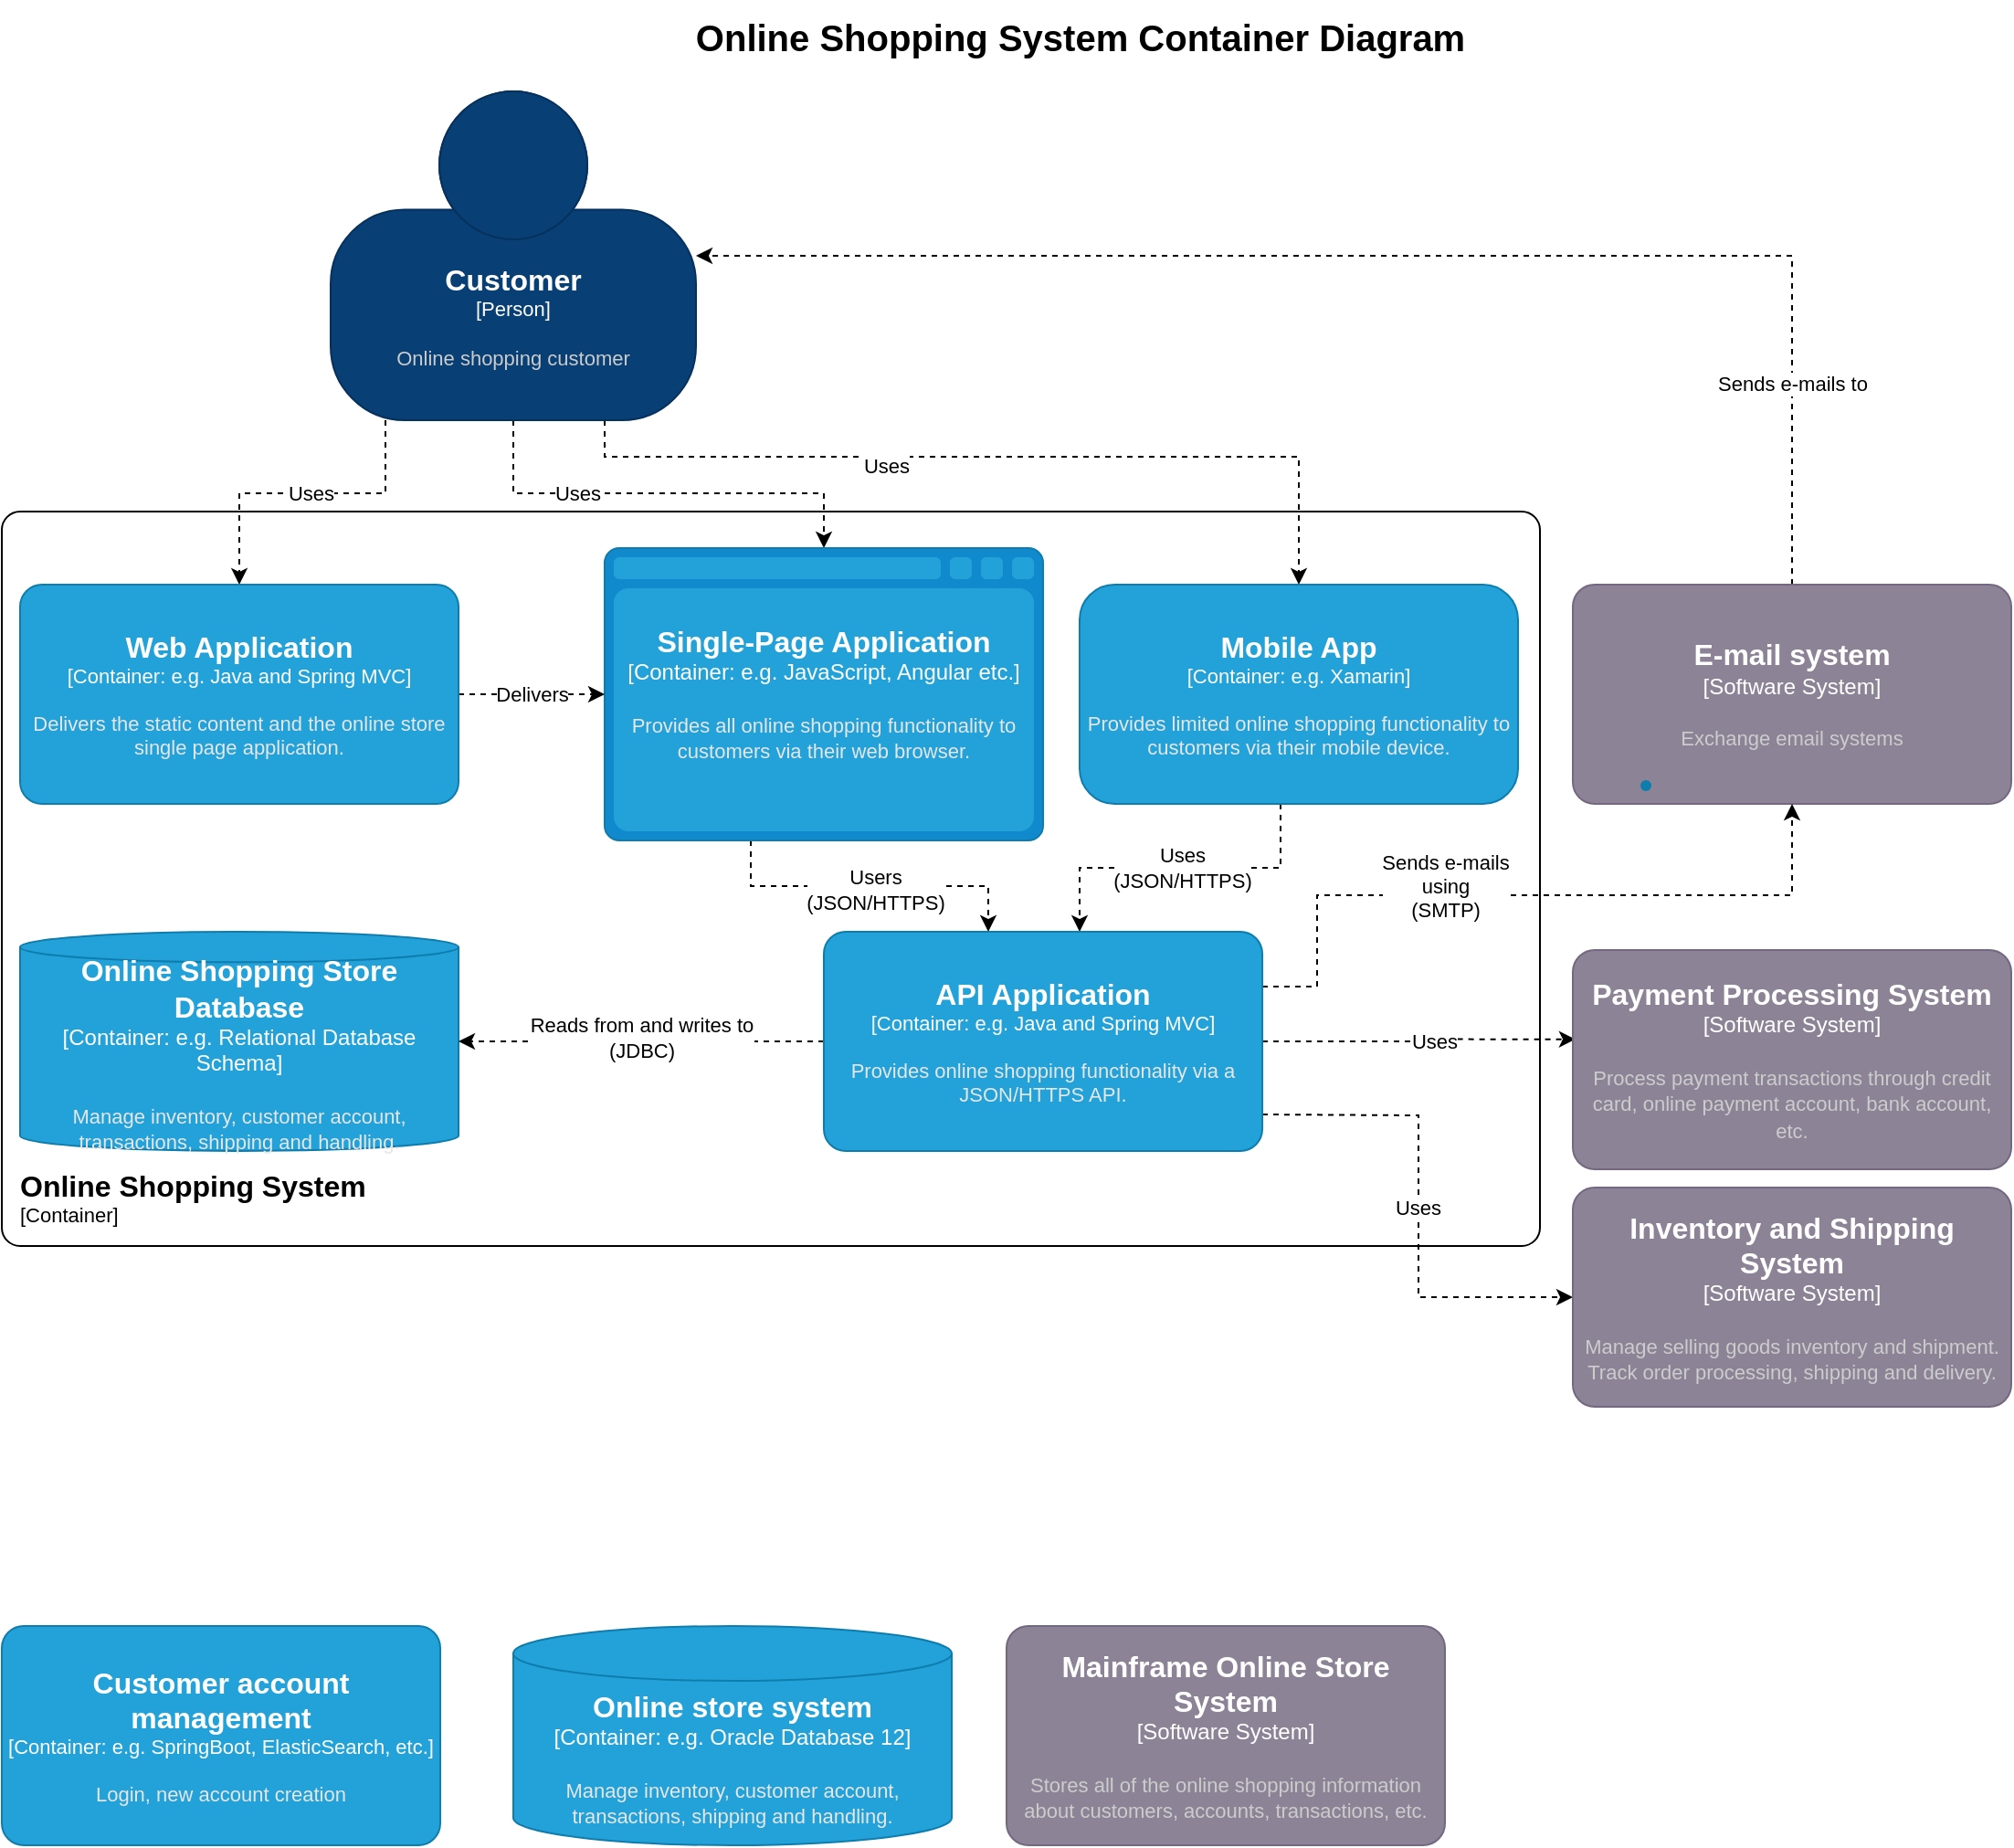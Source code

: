<mxfile version="21.3.7" type="github">
  <diagram name="Page-1" id="yp5jNijQndmHEWcq4SC4">
    <mxGraphModel dx="1853" dy="796" grid="1" gridSize="10" guides="1" tooltips="1" connect="1" arrows="1" fold="1" page="0" pageScale="1" pageWidth="850" pageHeight="1100" math="0" shadow="0">
      <root>
        <mxCell id="0" />
        <mxCell id="1" parent="0" />
        <object placeholders="1" c4Name="Online Shopping System" c4Type="ContainerScopeBoundary" c4Application="Container" label="&lt;font style=&quot;font-size: 16px&quot;&gt;&lt;b&gt;&lt;div style=&quot;text-align: left&quot;&gt;%c4Name%&lt;/div&gt;&lt;/b&gt;&lt;/font&gt;&lt;div style=&quot;text-align: left&quot;&gt;[%c4Application%]&lt;/div&gt;" id="X2hODw-FPxanyZTp_kP2-3">
          <mxCell style="rounded=1;fontSize=11;whiteSpace=wrap;html=1;arcSize=20;labelBackgroundColor=none;align=left;verticalAlign=bottom;labelBorderColor=none;spacingTop=0;spacing=10;metaEdit=1;rotatable=0;perimeter=rectanglePerimeter;noLabel=0;labelPadding=0;allowArrows=0;connectable=0;expand=0;recursiveResize=0;editable=1;pointerEvents=0;absoluteArcSize=1;points=[[0.25,0,0],[0.5,0,0],[0.75,0,0],[1,0.25,0],[1,0.5,0],[1,0.75,0],[0.75,1,0],[0.5,1,0],[0.25,1,0],[0,0.75,0],[0,0.5,0],[0,0.25,0]];" parent="1" vertex="1">
            <mxGeometry x="20" y="320" width="842" height="402" as="geometry" />
          </mxCell>
        </object>
        <mxCell id="X2hODw-FPxanyZTp_kP2-32" value="" style="edgeStyle=orthogonalEdgeStyle;rounded=0;orthogonalLoop=1;jettySize=auto;html=1;dashed=1;" parent="1" source="8uQ226lPDVV-KqSJFuzb-2" target="X2hODw-FPxanyZTp_kP2-6" edge="1">
          <mxGeometry relative="1" as="geometry">
            <Array as="points">
              <mxPoint x="230" y="310" />
              <mxPoint x="150" y="310" />
            </Array>
          </mxGeometry>
        </mxCell>
        <mxCell id="X2hODw-FPxanyZTp_kP2-35" value="Uses" style="edgeLabel;html=1;align=center;verticalAlign=middle;resizable=0;points=[];" parent="X2hODw-FPxanyZTp_kP2-32" vertex="1" connectable="0">
          <mxGeometry x="-0.052" y="-8" relative="1" as="geometry">
            <mxPoint x="-1" y="8" as="offset" />
          </mxGeometry>
        </mxCell>
        <mxCell id="X2hODw-FPxanyZTp_kP2-33" value="" style="edgeStyle=orthogonalEdgeStyle;rounded=0;orthogonalLoop=1;jettySize=auto;html=1;entryX=0.5;entryY=0;entryDx=0;entryDy=0;entryPerimeter=0;dashed=1;" parent="1" source="8uQ226lPDVV-KqSJFuzb-2" target="X2hODw-FPxanyZTp_kP2-1" edge="1">
          <mxGeometry relative="1" as="geometry">
            <Array as="points">
              <mxPoint x="300" y="310" />
              <mxPoint x="470" y="310" />
            </Array>
          </mxGeometry>
        </mxCell>
        <mxCell id="X2hODw-FPxanyZTp_kP2-36" value="Uses" style="edgeLabel;html=1;align=center;verticalAlign=middle;resizable=0;points=[];" parent="X2hODw-FPxanyZTp_kP2-33" vertex="1" connectable="0">
          <mxGeometry x="-0.376" relative="1" as="geometry">
            <mxPoint as="offset" />
          </mxGeometry>
        </mxCell>
        <mxCell id="X2hODw-FPxanyZTp_kP2-34" value="" style="edgeStyle=orthogonalEdgeStyle;rounded=0;orthogonalLoop=1;jettySize=auto;html=1;entryX=0.5;entryY=0;entryDx=0;entryDy=0;entryPerimeter=0;exitX=0.75;exitY=1;exitDx=0;exitDy=0;exitPerimeter=0;dashed=1;" parent="1" source="8uQ226lPDVV-KqSJFuzb-2" target="X2hODw-FPxanyZTp_kP2-8" edge="1">
          <mxGeometry relative="1" as="geometry">
            <Array as="points">
              <mxPoint x="350" y="290" />
              <mxPoint x="730" y="290" />
            </Array>
          </mxGeometry>
        </mxCell>
        <mxCell id="X2hODw-FPxanyZTp_kP2-37" value="Uses" style="edgeLabel;html=1;align=center;verticalAlign=middle;resizable=0;points=[];" parent="X2hODw-FPxanyZTp_kP2-34" vertex="1" connectable="0">
          <mxGeometry x="0.073" y="-5" relative="1" as="geometry">
            <mxPoint x="-78" as="offset" />
          </mxGeometry>
        </mxCell>
        <object placeholders="1" c4Name="Customer" c4Type="Person" c4Description="Online shopping customer" label="&lt;font style=&quot;font-size: 16px&quot;&gt;&lt;b&gt;%c4Name%&lt;/b&gt;&lt;/font&gt;&lt;div&gt;[%c4Type%]&lt;/div&gt;&lt;br&gt;&lt;div&gt;&lt;font style=&quot;font-size: 11px&quot;&gt;&lt;font color=&quot;#cccccc&quot;&gt;%c4Description%&lt;/font&gt;&lt;/div&gt;" id="8uQ226lPDVV-KqSJFuzb-2">
          <mxCell style="html=1;fontSize=11;dashed=0;whiteSpace=wrap;fillColor=#083F75;strokeColor=#06315C;fontColor=#ffffff;shape=mxgraph.c4.person2;align=center;metaEdit=1;points=[[0.5,0,0],[1,0.5,0],[1,0.75,0],[0.75,1,0],[0.5,1,0],[0.25,1,0],[0,0.75,0],[0,0.5,0]];resizable=0;" parent="1" vertex="1">
            <mxGeometry x="200" y="90" width="200" height="180" as="geometry" />
          </mxCell>
        </object>
        <object placeholders="1" c4Type="Online store system" c4Container="Container" c4Technology="e.g. Oracle Database 12" c4Description="Manage inventory, customer account, transactions, shipping and handling." label="&lt;font style=&quot;font-size: 16px&quot;&gt;&lt;b&gt;%c4Type%&lt;/b&gt;&lt;/font&gt;&lt;div&gt;[%c4Container%:&amp;nbsp;%c4Technology%]&lt;/div&gt;&lt;br&gt;&lt;div&gt;&lt;font style=&quot;font-size: 11px&quot;&gt;&lt;font color=&quot;#E6E6E6&quot;&gt;%c4Description%&lt;/font&gt;&lt;/div&gt;" id="8uQ226lPDVV-KqSJFuzb-4">
          <mxCell style="shape=cylinder3;size=15;whiteSpace=wrap;html=1;boundedLbl=1;rounded=0;labelBackgroundColor=none;fillColor=#23A2D9;fontSize=12;fontColor=#ffffff;align=center;strokeColor=#0E7DAD;metaEdit=1;points=[[0.5,0,0],[1,0.25,0],[1,0.5,0],[1,0.75,0],[0.5,1,0],[0,0.75,0],[0,0.5,0],[0,0.25,0]];resizable=0;" parent="1" vertex="1">
            <mxGeometry x="300" y="930" width="240" height="120" as="geometry" />
          </mxCell>
        </object>
        <object placeholders="1" c4Name="Customer account management" c4Type="Container" c4Technology="e.g. SpringBoot, ElasticSearch, etc." c4Description="Login, new account creation" label="&lt;font style=&quot;font-size: 16px&quot;&gt;&lt;b&gt;%c4Name%&lt;/b&gt;&lt;/font&gt;&lt;div&gt;[%c4Type%: %c4Technology%]&lt;/div&gt;&lt;br&gt;&lt;div&gt;&lt;font style=&quot;font-size: 11px&quot;&gt;&lt;font color=&quot;#E6E6E6&quot;&gt;%c4Description%&lt;/font&gt;&lt;/div&gt;" id="8uQ226lPDVV-KqSJFuzb-5">
          <mxCell style="rounded=1;whiteSpace=wrap;html=1;fontSize=11;labelBackgroundColor=none;fillColor=#23A2D9;fontColor=#ffffff;align=center;arcSize=10;strokeColor=#0E7DAD;metaEdit=1;resizable=0;points=[[0.25,0,0],[0.5,0,0],[0.75,0,0],[1,0.25,0],[1,0.5,0],[1,0.75,0],[0.75,1,0],[0.5,1,0],[0.25,1,0],[0,0.75,0],[0,0.5,0],[0,0.25,0]];" parent="1" vertex="1">
            <mxGeometry x="20" y="930" width="240" height="120" as="geometry" />
          </mxCell>
        </object>
        <mxCell id="X2hODw-FPxanyZTp_kP2-16" value="" style="edgeStyle=orthogonalEdgeStyle;rounded=0;orthogonalLoop=1;jettySize=auto;html=1;dashed=1;" parent="1" edge="1">
          <mxGeometry relative="1" as="geometry">
            <mxPoint x="430" y="500" as="sourcePoint" />
            <mxPoint x="560" y="550" as="targetPoint" />
            <Array as="points">
              <mxPoint x="430" y="525" />
              <mxPoint x="560" y="525" />
            </Array>
          </mxGeometry>
        </mxCell>
        <mxCell id="X2hODw-FPxanyZTp_kP2-18" value="Users&lt;br&gt;(JSON/HTTPS)" style="edgeLabel;html=1;align=center;verticalAlign=middle;resizable=0;points=[];" parent="X2hODw-FPxanyZTp_kP2-16" vertex="1" connectable="0">
          <mxGeometry x="0.031" y="-2" relative="1" as="geometry">
            <mxPoint as="offset" />
          </mxGeometry>
        </mxCell>
        <object placeholders="1" c4Type="Single-Page Application" c4Container="Container" c4Technology="e.g. JavaScript, Angular etc." c4Description="Provides all online shopping functionality to customers via their web browser." label="&lt;font style=&quot;font-size: 16px&quot;&gt;&lt;b&gt;%c4Type%&lt;/b&gt;&lt;/font&gt;&lt;div&gt;[%c4Container%:&amp;nbsp;%c4Technology%]&lt;/div&gt;&lt;br&gt;&lt;div&gt;&lt;font style=&quot;font-size: 11px&quot;&gt;&lt;font color=&quot;#E6E6E6&quot;&gt;%c4Description%&lt;/font&gt;&lt;/div&gt;" id="X2hODw-FPxanyZTp_kP2-1">
          <mxCell style="shape=mxgraph.c4.webBrowserContainer2;whiteSpace=wrap;html=1;boundedLbl=1;rounded=0;labelBackgroundColor=none;strokeColor=#118ACD;fillColor=#23A2D9;strokeColor=#118ACD;strokeColor2=#0E7DAD;fontSize=12;fontColor=#ffffff;align=center;metaEdit=1;points=[[0.5,0,0],[1,0.25,0],[1,0.5,0],[1,0.75,0],[0.5,1,0],[0,0.75,0],[0,0.5,0],[0,0.25,0]];resizable=0;" parent="1" vertex="1">
            <mxGeometry x="350" y="340" width="240" height="160" as="geometry" />
          </mxCell>
        </object>
        <mxCell id="X2hODw-FPxanyZTp_kP2-30" value="" style="edgeStyle=orthogonalEdgeStyle;rounded=0;orthogonalLoop=1;jettySize=auto;html=1;entryX=1;entryY=0.5;entryDx=0;entryDy=0;entryPerimeter=0;dashed=1;" parent="1" source="X2hODw-FPxanyZTp_kP2-2" target="8uQ226lPDVV-KqSJFuzb-2" edge="1">
          <mxGeometry relative="1" as="geometry">
            <mxPoint x="1010" y="270" as="targetPoint" />
            <Array as="points">
              <mxPoint x="1000" y="180" />
            </Array>
          </mxGeometry>
        </mxCell>
        <mxCell id="X2hODw-FPxanyZTp_kP2-31" value="Sends e-mails to" style="edgeLabel;html=1;align=center;verticalAlign=middle;resizable=0;points=[];" parent="X2hODw-FPxanyZTp_kP2-30" vertex="1" connectable="0">
          <mxGeometry x="0.221" y="-1" relative="1" as="geometry">
            <mxPoint x="296" y="71" as="offset" />
          </mxGeometry>
        </mxCell>
        <object placeholders="1" c4Name="E-mail system" c4Type="Software System" c4Description="Exchange email systems" label="&lt;font style=&quot;font-size: 16px&quot;&gt;&lt;b&gt;%c4Name%&lt;/b&gt;&lt;/font&gt;&lt;div&gt;[%c4Type%]&lt;/div&gt;&lt;br&gt;&lt;div&gt;&lt;font style=&quot;font-size: 11px&quot;&gt;&lt;font color=&quot;#cccccc&quot;&gt;%c4Description%&lt;/font&gt;&lt;/div&gt;" id="X2hODw-FPxanyZTp_kP2-2">
          <mxCell style="rounded=1;whiteSpace=wrap;html=1;labelBackgroundColor=none;fillColor=#8C8496;fontColor=#ffffff;align=center;arcSize=10;strokeColor=#736782;metaEdit=1;resizable=0;points=[[0.25,0,0],[0.5,0,0],[0.75,0,0],[1,0.25,0],[1,0.5,0],[1,0.75,0],[0.75,1,0],[0.5,1,0],[0.25,1,0],[0,0.75,0],[0,0.5,0],[0,0.25,0]];" parent="1" vertex="1">
            <mxGeometry x="880" y="360" width="240" height="120" as="geometry" />
          </mxCell>
        </object>
        <object placeholders="1" c4Name="Mainframe Online Store System" c4Type="Software System" c4Description="Stores all of the online shopping information about customers, accounts, transactions, etc." label="&lt;font style=&quot;font-size: 16px&quot;&gt;&lt;b&gt;%c4Name%&lt;/b&gt;&lt;/font&gt;&lt;div&gt;[%c4Type%]&lt;/div&gt;&lt;br&gt;&lt;div&gt;&lt;font style=&quot;font-size: 11px&quot;&gt;&lt;font color=&quot;#cccccc&quot;&gt;%c4Description%&lt;/font&gt;&lt;/div&gt;" id="X2hODw-FPxanyZTp_kP2-4">
          <mxCell style="rounded=1;whiteSpace=wrap;html=1;labelBackgroundColor=none;fillColor=#8C8496;fontColor=#ffffff;align=center;arcSize=10;strokeColor=#736782;metaEdit=1;resizable=0;points=[[0.25,0,0],[0.5,0,0],[0.75,0,0],[1,0.25,0],[1,0.5,0],[1,0.75,0],[0.75,1,0],[0.5,1,0],[0.25,1,0],[0,0.75,0],[0,0.5,0],[0,0.25,0]];" parent="1" vertex="1">
            <mxGeometry x="570" y="930" width="240" height="120" as="geometry" />
          </mxCell>
        </object>
        <object placeholders="1" c4Type="Online Shopping Store Database" c4Container="Container" c4Technology="e.g. Relational Database Schema" c4Description="Manage inventory, customer account, transactions, shipping and handling." label="&lt;font style=&quot;font-size: 16px&quot;&gt;&lt;b&gt;%c4Type%&lt;/b&gt;&lt;/font&gt;&lt;div&gt;[%c4Container%:&amp;nbsp;%c4Technology%]&lt;/div&gt;&lt;br&gt;&lt;div&gt;&lt;font style=&quot;font-size: 11px&quot;&gt;&lt;font color=&quot;#E6E6E6&quot;&gt;%c4Description%&lt;/font&gt;&lt;/div&gt;" id="X2hODw-FPxanyZTp_kP2-5">
          <mxCell style="shape=cylinder3;size=8.333;whiteSpace=wrap;html=1;boundedLbl=1;rounded=0;labelBackgroundColor=none;fillColor=#23A2D9;fontSize=12;fontColor=#ffffff;align=center;strokeColor=#0E7DAD;metaEdit=1;points=[[0.5,0,0],[1,0.25,0],[1,0.5,0],[1,0.75,0],[0.5,1,0],[0,0.75,0],[0,0.5,0],[0,0.25,0]];resizable=0;" parent="1" vertex="1">
            <mxGeometry x="30" y="550" width="240" height="120" as="geometry" />
          </mxCell>
        </object>
        <mxCell id="X2hODw-FPxanyZTp_kP2-19" value="Delivers" style="edgeStyle=orthogonalEdgeStyle;rounded=0;orthogonalLoop=1;jettySize=auto;html=1;dashed=1;" parent="1" source="X2hODw-FPxanyZTp_kP2-6" target="X2hODw-FPxanyZTp_kP2-1" edge="1">
          <mxGeometry relative="1" as="geometry" />
        </mxCell>
        <object placeholders="1" c4Name="Web Application" c4Type="Container" c4Technology="e.g. Java and Spring MVC" c4Description="Delivers the static content and the online store single page application." label="&lt;font style=&quot;font-size: 16px&quot;&gt;&lt;b&gt;%c4Name%&lt;/b&gt;&lt;/font&gt;&lt;div&gt;[%c4Type%: %c4Technology%]&lt;/div&gt;&lt;br&gt;&lt;div&gt;&lt;font style=&quot;font-size: 11px&quot;&gt;&lt;font color=&quot;#E6E6E6&quot;&gt;%c4Description%&lt;/font&gt;&lt;/div&gt;" id="X2hODw-FPxanyZTp_kP2-6">
          <mxCell style="rounded=1;whiteSpace=wrap;html=1;fontSize=11;labelBackgroundColor=none;fillColor=#23A2D9;fontColor=#ffffff;align=center;arcSize=10;strokeColor=#0E7DAD;metaEdit=1;resizable=0;points=[[0.25,0,0],[0.5,0,0],[0.75,0,0],[1,0.25,0],[1,0.5,0],[1,0.75,0],[0.75,1,0],[0.5,1,0],[0.25,1,0],[0,0.75,0],[0,0.5,0],[0,0.25,0]];" parent="1" vertex="1">
            <mxGeometry x="30" y="360" width="240" height="120" as="geometry" />
          </mxCell>
        </object>
        <mxCell id="X2hODw-FPxanyZTp_kP2-17" value="" style="edgeStyle=orthogonalEdgeStyle;rounded=0;orthogonalLoop=1;jettySize=auto;html=1;dashed=1;" parent="1" edge="1">
          <mxGeometry relative="1" as="geometry">
            <mxPoint x="720" y="480" as="sourcePoint" />
            <mxPoint x="610" y="550" as="targetPoint" />
            <Array as="points">
              <mxPoint x="720" y="515" />
              <mxPoint x="610" y="515" />
            </Array>
          </mxGeometry>
        </mxCell>
        <mxCell id="X2hODw-FPxanyZTp_kP2-20" value="Uses&lt;br&gt;(JSON/HTTPS)" style="edgeLabel;html=1;align=center;verticalAlign=middle;resizable=0;points=[];" parent="X2hODw-FPxanyZTp_kP2-17" vertex="1" connectable="0">
          <mxGeometry x="-0.565" y="2" relative="1" as="geometry">
            <mxPoint x="-50" y="-2" as="offset" />
          </mxGeometry>
        </mxCell>
        <object placeholders="1" c4Name="Mobile App" c4Type="Container" c4Technology="e.g. Xamarin" c4Description="Provides limited online shopping functionality to customers via their mobile device." label="&lt;font style=&quot;font-size: 16px&quot;&gt;&lt;b&gt;%c4Name%&lt;/b&gt;&lt;/font&gt;&lt;div&gt;[%c4Type%: %c4Technology%]&lt;/div&gt;&lt;br&gt;&lt;div&gt;&lt;font style=&quot;font-size: 11px&quot;&gt;&lt;font color=&quot;#E6E6E6&quot;&gt;%c4Description%&lt;/font&gt;&lt;/div&gt;" id="X2hODw-FPxanyZTp_kP2-8">
          <mxCell style="rounded=1;whiteSpace=wrap;html=1;fontSize=11;labelBackgroundColor=none;fillColor=#23A2D9;fontColor=#ffffff;align=center;arcSize=16;strokeColor=#0E7DAD;metaEdit=1;resizable=0;points=[[0.25,0,0],[0.5,0,0],[0.75,0,0],[1,0.25,0],[1,0.5,0],[1,0.75,0],[0.75,1,0],[0.5,1,0],[0.25,1,0],[0,0.75,0],[0,0.5,0],[0,0.25,0]];glass=0;shadow=0;" parent="1" vertex="1">
            <mxGeometry x="610" y="360" width="240" height="120" as="geometry" />
          </mxCell>
        </object>
        <mxCell id="X2hODw-FPxanyZTp_kP2-26" value="" style="edgeStyle=orthogonalEdgeStyle;rounded=0;orthogonalLoop=1;jettySize=auto;html=1;dashed=1;exitX=1;exitY=0.25;exitDx=0;exitDy=0;exitPerimeter=0;" parent="1" source="X2hODw-FPxanyZTp_kP2-15" edge="1">
          <mxGeometry relative="1" as="geometry">
            <mxPoint x="1000" y="480" as="targetPoint" />
            <Array as="points">
              <mxPoint x="740" y="580" />
              <mxPoint x="740" y="530" />
              <mxPoint x="1000" y="530" />
            </Array>
          </mxGeometry>
        </mxCell>
        <mxCell id="X2hODw-FPxanyZTp_kP2-27" value="Sends e-mails&lt;br&gt;using&lt;br&gt;(SMTP)" style="edgeLabel;html=1;align=center;verticalAlign=middle;resizable=0;points=[];" parent="X2hODw-FPxanyZTp_kP2-26" vertex="1" connectable="0">
          <mxGeometry x="0.697" relative="1" as="geometry">
            <mxPoint x="-181" y="-5" as="offset" />
          </mxGeometry>
        </mxCell>
        <mxCell id="X2hODw-FPxanyZTp_kP2-39" value="" style="edgeStyle=orthogonalEdgeStyle;rounded=0;orthogonalLoop=1;jettySize=auto;html=1;entryX=1;entryY=0.5;entryDx=0;entryDy=0;entryPerimeter=0;dashed=1;" parent="1" source="X2hODw-FPxanyZTp_kP2-15" target="X2hODw-FPxanyZTp_kP2-5" edge="1">
          <mxGeometry relative="1" as="geometry">
            <mxPoint x="330.0" y="610" as="targetPoint" />
          </mxGeometry>
        </mxCell>
        <mxCell id="X2hODw-FPxanyZTp_kP2-40" value="Reads from and writes to&lt;br&gt;(JDBC)" style="edgeLabel;html=1;align=center;verticalAlign=middle;resizable=0;points=[];" parent="X2hODw-FPxanyZTp_kP2-39" vertex="1" connectable="0">
          <mxGeometry x="-0.003" y="-2" relative="1" as="geometry">
            <mxPoint x="-1" as="offset" />
          </mxGeometry>
        </mxCell>
        <mxCell id="X2hODw-FPxanyZTp_kP2-49" value="" style="edgeStyle=orthogonalEdgeStyle;rounded=0;orthogonalLoop=1;jettySize=auto;html=1;entryX=0;entryY=0.5;entryDx=0;entryDy=0;entryPerimeter=0;dashed=1;" parent="1" target="X2hODw-FPxanyZTp_kP2-47" edge="1">
          <mxGeometry relative="1" as="geometry">
            <mxPoint x="710" y="650" as="sourcePoint" />
            <mxPoint x="850" y="610" as="targetPoint" />
          </mxGeometry>
        </mxCell>
        <mxCell id="X2hODw-FPxanyZTp_kP2-50" value="Uses" style="edgeLabel;html=1;align=center;verticalAlign=middle;resizable=0;points=[];" parent="X2hODw-FPxanyZTp_kP2-49" vertex="1" connectable="0">
          <mxGeometry x="0.011" y="-1" relative="1" as="geometry">
            <mxPoint as="offset" />
          </mxGeometry>
        </mxCell>
        <mxCell id="X2hODw-FPxanyZTp_kP2-54" value="" style="edgeStyle=orthogonalEdgeStyle;rounded=0;orthogonalLoop=1;jettySize=auto;html=1;entryX=0.006;entryY=0.407;entryDx=0;entryDy=0;entryPerimeter=0;dashed=1;" parent="1" source="X2hODw-FPxanyZTp_kP2-15" target="X2hODw-FPxanyZTp_kP2-52" edge="1">
          <mxGeometry relative="1" as="geometry">
            <mxPoint x="790" y="610" as="targetPoint" />
          </mxGeometry>
        </mxCell>
        <mxCell id="X2hODw-FPxanyZTp_kP2-55" value="Uses" style="edgeLabel;html=1;align=center;verticalAlign=middle;resizable=0;points=[];" parent="X2hODw-FPxanyZTp_kP2-54" vertex="1" connectable="0">
          <mxGeometry x="0.112" y="-1" relative="1" as="geometry">
            <mxPoint x="-1" as="offset" />
          </mxGeometry>
        </mxCell>
        <object placeholders="1" c4Name="API Application" c4Type="Container" c4Technology="e.g. Java and Spring MVC" c4Description="Provides online shopping functionality via a JSON/HTTPS API." label="&lt;font style=&quot;font-size: 16px&quot;&gt;&lt;b&gt;%c4Name%&lt;/b&gt;&lt;/font&gt;&lt;div&gt;[%c4Type%: %c4Technology%]&lt;/div&gt;&lt;br&gt;&lt;div&gt;&lt;font style=&quot;font-size: 11px&quot;&gt;&lt;font color=&quot;#E6E6E6&quot;&gt;%c4Description%&lt;/font&gt;&lt;/div&gt;" id="X2hODw-FPxanyZTp_kP2-15">
          <mxCell style="rounded=1;whiteSpace=wrap;html=1;fontSize=11;labelBackgroundColor=none;fillColor=#23A2D9;fontColor=#ffffff;align=center;arcSize=10;strokeColor=#0E7DAD;metaEdit=1;resizable=0;points=[[0.25,0,0],[0.5,0,0],[0.75,0,0],[1,0.25,0],[1,0.5,0],[1,0.75,0],[0.75,1,0],[0.5,1,0],[0.25,1,0],[0,0.75,0],[0,0.5,0],[0,0.25,0]];" parent="1" vertex="1">
            <mxGeometry x="470" y="550" width="240" height="120" as="geometry" />
          </mxCell>
        </object>
        <mxCell id="X2hODw-FPxanyZTp_kP2-25" value="" style="shape=waypoint;sketch=0;size=6;pointerEvents=1;points=[];fillColor=#23A2D9;resizable=0;rotatable=0;perimeter=centerPerimeter;snapToPoint=1;fontSize=11;strokeColor=#0E7DAD;fontColor=#ffffff;rounded=1;labelBackgroundColor=none;arcSize=10;" parent="1" vertex="1">
          <mxGeometry x="910" y="460" width="20" height="20" as="geometry" />
        </mxCell>
        <mxCell id="X2hODw-FPxanyZTp_kP2-46" value="&lt;font style=&quot;font-size: 20px;&quot;&gt;&lt;b&gt;Online Shopping System Container Diagram&lt;br&gt;&lt;/b&gt;&lt;/font&gt;" style="text;html=1;align=center;verticalAlign=middle;resizable=0;points=[];autosize=1;strokeColor=none;fillColor=none;" parent="1" vertex="1">
          <mxGeometry x="390" y="40" width="440" height="40" as="geometry" />
        </mxCell>
        <object placeholders="1" c4Name="Inventory and Shipping System" c4Type="Software System" c4Description="Manage selling goods inventory and shipment. Track order processing, shipping and delivery." label="&lt;font style=&quot;font-size: 16px&quot;&gt;&lt;b&gt;%c4Name%&lt;/b&gt;&lt;/font&gt;&lt;div&gt;[%c4Type%]&lt;/div&gt;&lt;br&gt;&lt;div&gt;&lt;font style=&quot;font-size: 11px&quot;&gt;&lt;font color=&quot;#cccccc&quot;&gt;%c4Description%&lt;/font&gt;&lt;/div&gt;" id="X2hODw-FPxanyZTp_kP2-47">
          <mxCell style="rounded=1;whiteSpace=wrap;html=1;labelBackgroundColor=none;fillColor=#8C8496;fontColor=#ffffff;align=center;arcSize=10;strokeColor=#736782;metaEdit=1;resizable=0;points=[[0.25,0,0],[0.5,0,0],[0.75,0,0],[1,0.25,0],[1,0.5,0],[1,0.75,0],[0.75,1,0],[0.5,1,0],[0.25,1,0],[0,0.75,0],[0,0.5,0],[0,0.25,0]];" parent="1" vertex="1">
            <mxGeometry x="880" y="690" width="240" height="120" as="geometry" />
          </mxCell>
        </object>
        <object placeholders="1" c4Name="Payment Processing System" c4Type="Software System" c4Description="Process payment transactions through credit card, online payment account, bank account, etc." label="&lt;font style=&quot;font-size: 16px&quot;&gt;&lt;b&gt;%c4Name%&lt;/b&gt;&lt;/font&gt;&lt;div&gt;[%c4Type%]&lt;/div&gt;&lt;br&gt;&lt;div&gt;&lt;font style=&quot;font-size: 11px&quot;&gt;&lt;font color=&quot;#cccccc&quot;&gt;%c4Description%&lt;/font&gt;&lt;/div&gt;" id="X2hODw-FPxanyZTp_kP2-52">
          <mxCell style="rounded=1;whiteSpace=wrap;html=1;labelBackgroundColor=none;fillColor=#8C8496;fontColor=#ffffff;align=center;arcSize=10;strokeColor=#736782;metaEdit=1;resizable=0;points=[[0.25,0,0],[0.5,0,0],[0.75,0,0],[1,0.25,0],[1,0.5,0],[1,0.75,0],[0.75,1,0],[0.5,1,0],[0.25,1,0],[0,0.75,0],[0,0.5,0],[0,0.25,0]];" parent="1" vertex="1">
            <mxGeometry x="880" y="560" width="240" height="120" as="geometry" />
          </mxCell>
        </object>
      </root>
    </mxGraphModel>
  </diagram>
</mxfile>
